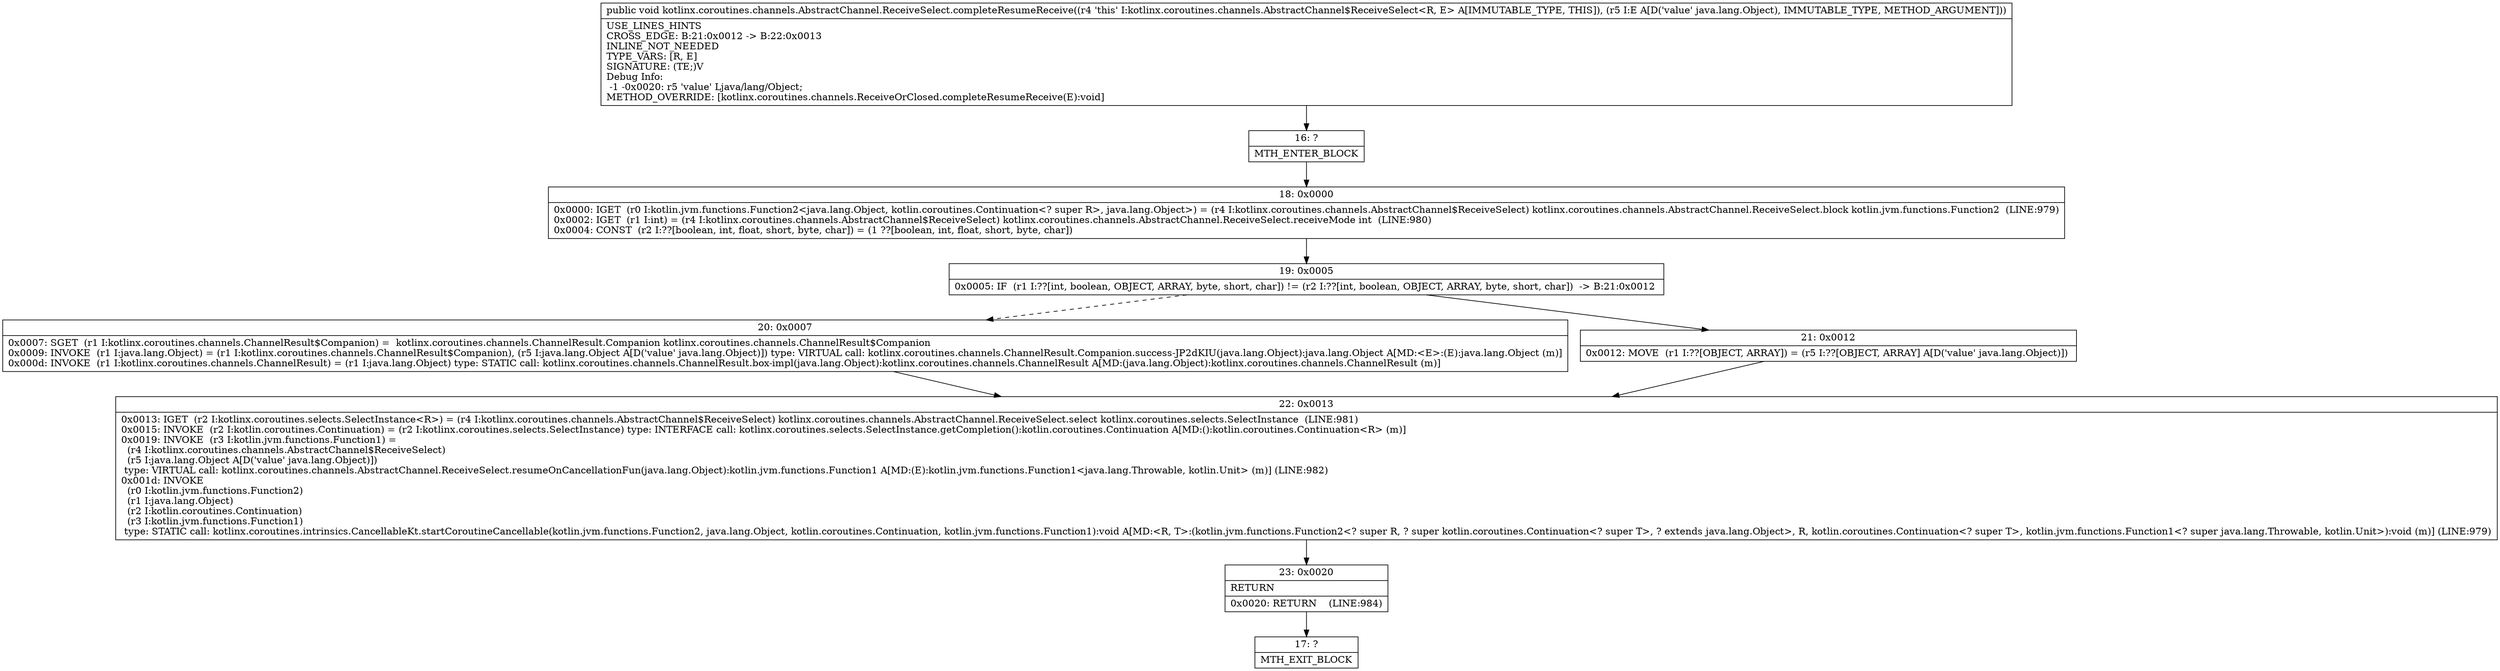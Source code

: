 digraph "CFG forkotlinx.coroutines.channels.AbstractChannel.ReceiveSelect.completeResumeReceive(Ljava\/lang\/Object;)V" {
Node_16 [shape=record,label="{16\:\ ?|MTH_ENTER_BLOCK\l}"];
Node_18 [shape=record,label="{18\:\ 0x0000|0x0000: IGET  (r0 I:kotlin.jvm.functions.Function2\<java.lang.Object, kotlin.coroutines.Continuation\<? super R\>, java.lang.Object\>) = (r4 I:kotlinx.coroutines.channels.AbstractChannel$ReceiveSelect) kotlinx.coroutines.channels.AbstractChannel.ReceiveSelect.block kotlin.jvm.functions.Function2  (LINE:979)\l0x0002: IGET  (r1 I:int) = (r4 I:kotlinx.coroutines.channels.AbstractChannel$ReceiveSelect) kotlinx.coroutines.channels.AbstractChannel.ReceiveSelect.receiveMode int  (LINE:980)\l0x0004: CONST  (r2 I:??[boolean, int, float, short, byte, char]) = (1 ??[boolean, int, float, short, byte, char]) \l}"];
Node_19 [shape=record,label="{19\:\ 0x0005|0x0005: IF  (r1 I:??[int, boolean, OBJECT, ARRAY, byte, short, char]) != (r2 I:??[int, boolean, OBJECT, ARRAY, byte, short, char])  \-\> B:21:0x0012 \l}"];
Node_20 [shape=record,label="{20\:\ 0x0007|0x0007: SGET  (r1 I:kotlinx.coroutines.channels.ChannelResult$Companion) =  kotlinx.coroutines.channels.ChannelResult.Companion kotlinx.coroutines.channels.ChannelResult$Companion \l0x0009: INVOKE  (r1 I:java.lang.Object) = (r1 I:kotlinx.coroutines.channels.ChannelResult$Companion), (r5 I:java.lang.Object A[D('value' java.lang.Object)]) type: VIRTUAL call: kotlinx.coroutines.channels.ChannelResult.Companion.success\-JP2dKIU(java.lang.Object):java.lang.Object A[MD:\<E\>:(E):java.lang.Object (m)]\l0x000d: INVOKE  (r1 I:kotlinx.coroutines.channels.ChannelResult) = (r1 I:java.lang.Object) type: STATIC call: kotlinx.coroutines.channels.ChannelResult.box\-impl(java.lang.Object):kotlinx.coroutines.channels.ChannelResult A[MD:(java.lang.Object):kotlinx.coroutines.channels.ChannelResult (m)]\l}"];
Node_22 [shape=record,label="{22\:\ 0x0013|0x0013: IGET  (r2 I:kotlinx.coroutines.selects.SelectInstance\<R\>) = (r4 I:kotlinx.coroutines.channels.AbstractChannel$ReceiveSelect) kotlinx.coroutines.channels.AbstractChannel.ReceiveSelect.select kotlinx.coroutines.selects.SelectInstance  (LINE:981)\l0x0015: INVOKE  (r2 I:kotlin.coroutines.Continuation) = (r2 I:kotlinx.coroutines.selects.SelectInstance) type: INTERFACE call: kotlinx.coroutines.selects.SelectInstance.getCompletion():kotlin.coroutines.Continuation A[MD:():kotlin.coroutines.Continuation\<R\> (m)]\l0x0019: INVOKE  (r3 I:kotlin.jvm.functions.Function1) = \l  (r4 I:kotlinx.coroutines.channels.AbstractChannel$ReceiveSelect)\l  (r5 I:java.lang.Object A[D('value' java.lang.Object)])\l type: VIRTUAL call: kotlinx.coroutines.channels.AbstractChannel.ReceiveSelect.resumeOnCancellationFun(java.lang.Object):kotlin.jvm.functions.Function1 A[MD:(E):kotlin.jvm.functions.Function1\<java.lang.Throwable, kotlin.Unit\> (m)] (LINE:982)\l0x001d: INVOKE  \l  (r0 I:kotlin.jvm.functions.Function2)\l  (r1 I:java.lang.Object)\l  (r2 I:kotlin.coroutines.Continuation)\l  (r3 I:kotlin.jvm.functions.Function1)\l type: STATIC call: kotlinx.coroutines.intrinsics.CancellableKt.startCoroutineCancellable(kotlin.jvm.functions.Function2, java.lang.Object, kotlin.coroutines.Continuation, kotlin.jvm.functions.Function1):void A[MD:\<R, T\>:(kotlin.jvm.functions.Function2\<? super R, ? super kotlin.coroutines.Continuation\<? super T\>, ? extends java.lang.Object\>, R, kotlin.coroutines.Continuation\<? super T\>, kotlin.jvm.functions.Function1\<? super java.lang.Throwable, kotlin.Unit\>):void (m)] (LINE:979)\l}"];
Node_23 [shape=record,label="{23\:\ 0x0020|RETURN\l|0x0020: RETURN    (LINE:984)\l}"];
Node_17 [shape=record,label="{17\:\ ?|MTH_EXIT_BLOCK\l}"];
Node_21 [shape=record,label="{21\:\ 0x0012|0x0012: MOVE  (r1 I:??[OBJECT, ARRAY]) = (r5 I:??[OBJECT, ARRAY] A[D('value' java.lang.Object)]) \l}"];
MethodNode[shape=record,label="{public void kotlinx.coroutines.channels.AbstractChannel.ReceiveSelect.completeResumeReceive((r4 'this' I:kotlinx.coroutines.channels.AbstractChannel$ReceiveSelect\<R, E\> A[IMMUTABLE_TYPE, THIS]), (r5 I:E A[D('value' java.lang.Object), IMMUTABLE_TYPE, METHOD_ARGUMENT]))  | USE_LINES_HINTS\lCROSS_EDGE: B:21:0x0012 \-\> B:22:0x0013\lINLINE_NOT_NEEDED\lTYPE_VARS: [R, E]\lSIGNATURE: (TE;)V\lDebug Info:\l  \-1 \-0x0020: r5 'value' Ljava\/lang\/Object;\lMETHOD_OVERRIDE: [kotlinx.coroutines.channels.ReceiveOrClosed.completeResumeReceive(E):void]\l}"];
MethodNode -> Node_16;Node_16 -> Node_18;
Node_18 -> Node_19;
Node_19 -> Node_20[style=dashed];
Node_19 -> Node_21;
Node_20 -> Node_22;
Node_22 -> Node_23;
Node_23 -> Node_17;
Node_21 -> Node_22;
}

